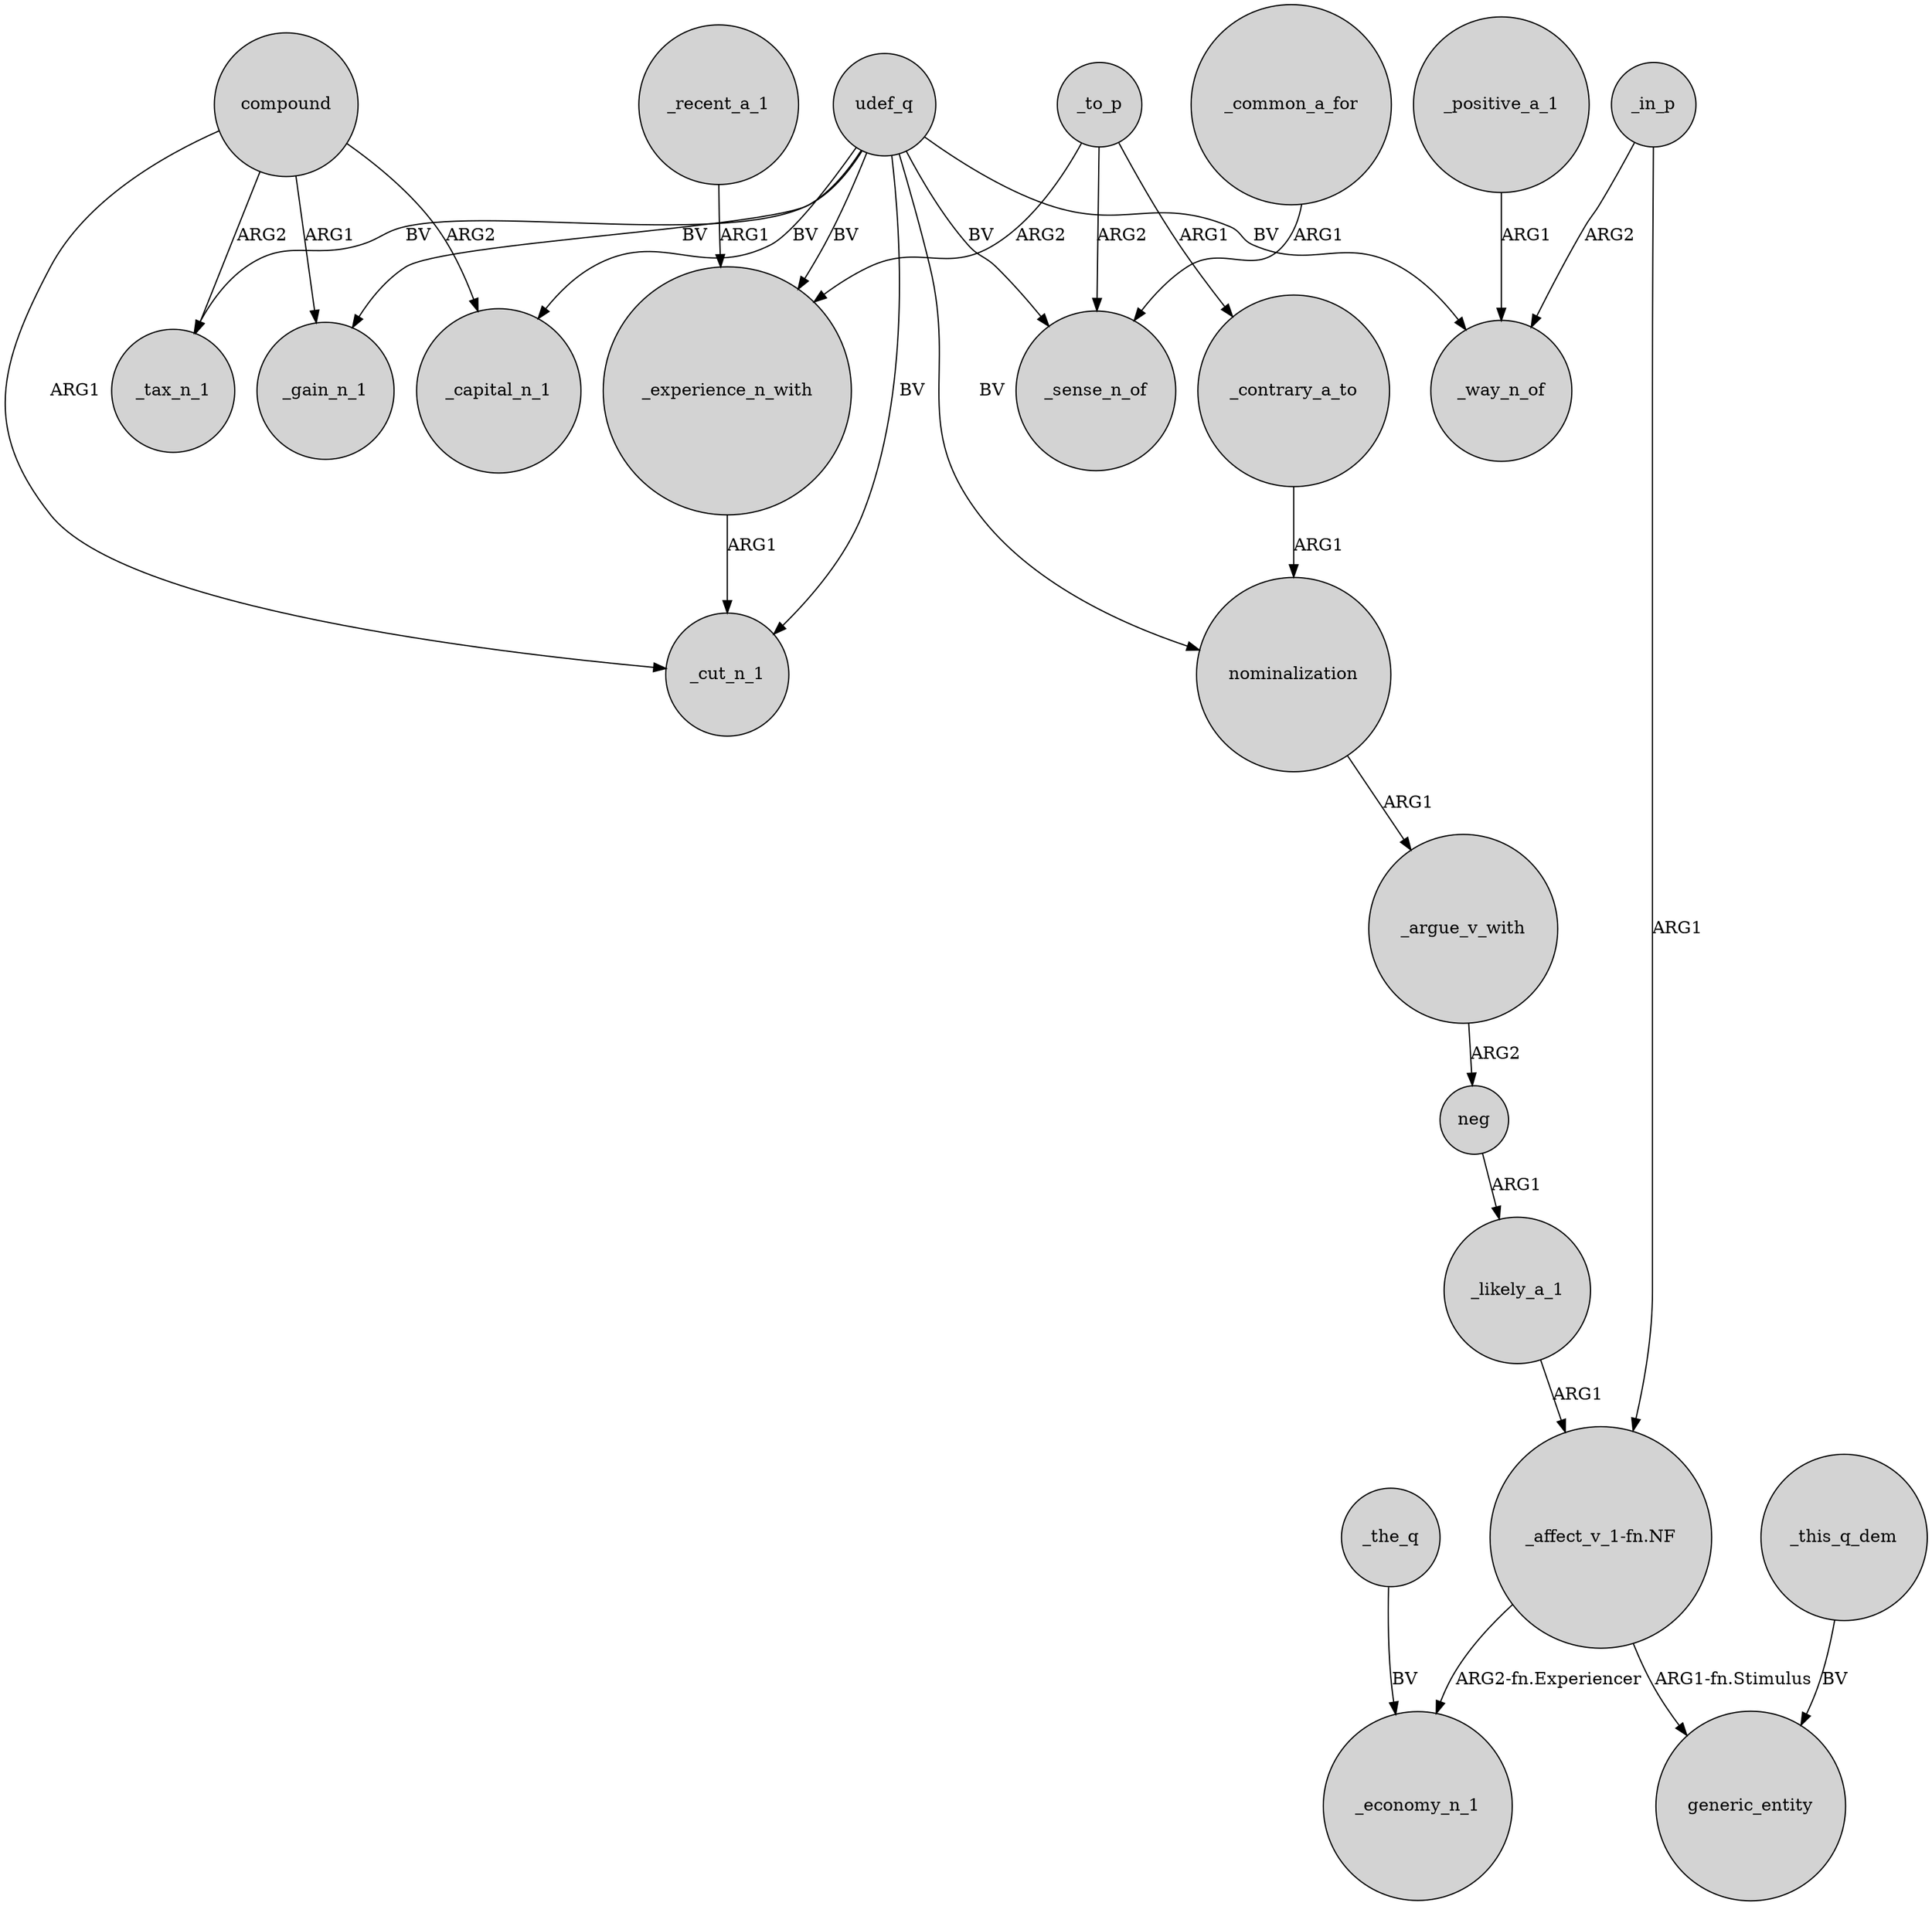 digraph {
	node [shape=circle style=filled]
	compound -> _capital_n_1 [label=ARG2]
	udef_q -> _gain_n_1 [label=BV]
	_experience_n_with -> _cut_n_1 [label=ARG1]
	_in_p -> "_affect_v_1-fn.NF" [label=ARG1]
	udef_q -> _experience_n_with [label=BV]
	udef_q -> _way_n_of [label=BV]
	"_affect_v_1-fn.NF" -> _economy_n_1 [label="ARG2-fn.Experiencer"]
	_the_q -> _economy_n_1 [label=BV]
	_contrary_a_to -> nominalization [label=ARG1]
	_positive_a_1 -> _way_n_of [label=ARG1]
	_argue_v_with -> neg [label=ARG2]
	"_affect_v_1-fn.NF" -> generic_entity [label="ARG1-fn.Stimulus"]
	_recent_a_1 -> _experience_n_with [label=ARG1]
	_to_p -> _experience_n_with [label=ARG2]
	udef_q -> _tax_n_1 [label=BV]
	_to_p -> _sense_n_of [label=ARG2]
	neg -> _likely_a_1 [label=ARG1]
	_this_q_dem -> generic_entity [label=BV]
	_to_p -> _contrary_a_to [label=ARG1]
	compound -> _cut_n_1 [label=ARG1]
	udef_q -> _sense_n_of [label=BV]
	udef_q -> _cut_n_1 [label=BV]
	_common_a_for -> _sense_n_of [label=ARG1]
	udef_q -> nominalization [label=BV]
	compound -> _gain_n_1 [label=ARG1]
	_likely_a_1 -> "_affect_v_1-fn.NF" [label=ARG1]
	_in_p -> _way_n_of [label=ARG2]
	compound -> _tax_n_1 [label=ARG2]
	nominalization -> _argue_v_with [label=ARG1]
	udef_q -> _capital_n_1 [label=BV]
}
